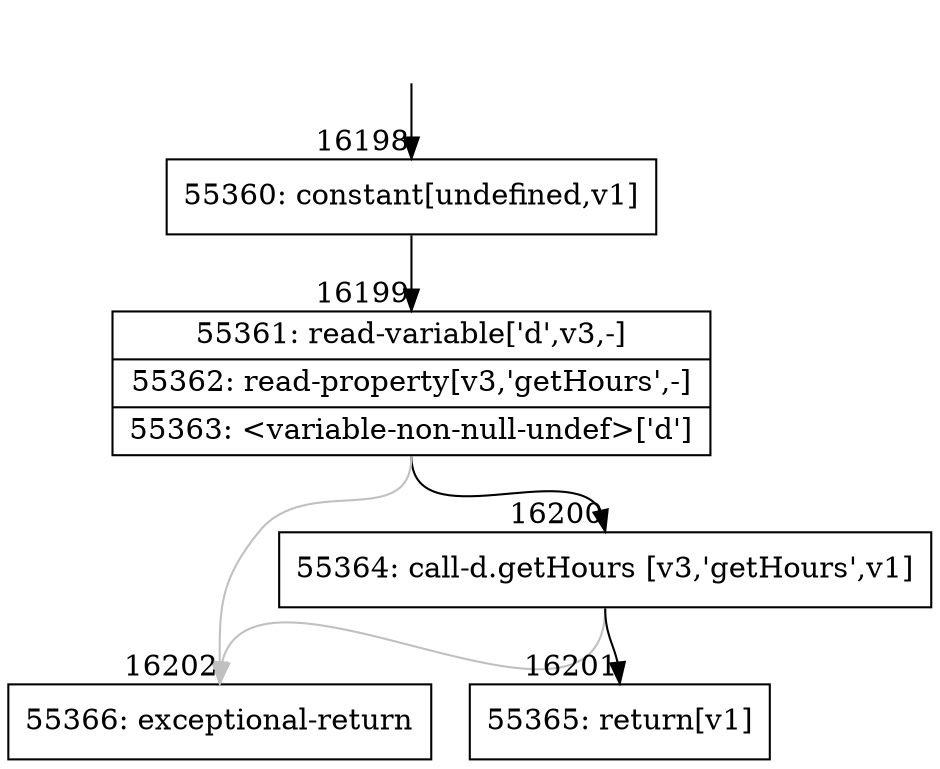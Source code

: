 digraph {
rankdir="TD"
BB_entry1490[shape=none,label=""];
BB_entry1490 -> BB16198 [tailport=s, headport=n, headlabel="    16198"]
BB16198 [shape=record label="{55360: constant[undefined,v1]}" ] 
BB16198 -> BB16199 [tailport=s, headport=n, headlabel="      16199"]
BB16199 [shape=record label="{55361: read-variable['d',v3,-]|55362: read-property[v3,'getHours',-]|55363: \<variable-non-null-undef\>['d']}" ] 
BB16199 -> BB16200 [tailport=s, headport=n, headlabel="      16200"]
BB16199 -> BB16202 [tailport=s, headport=n, color=gray, headlabel="      16202"]
BB16200 [shape=record label="{55364: call-d.getHours [v3,'getHours',v1]}" ] 
BB16200 -> BB16201 [tailport=s, headport=n, headlabel="      16201"]
BB16200 -> BB16202 [tailport=s, headport=n, color=gray]
BB16201 [shape=record label="{55365: return[v1]}" ] 
BB16202 [shape=record label="{55366: exceptional-return}" ] 
//#$~ 9441
}
